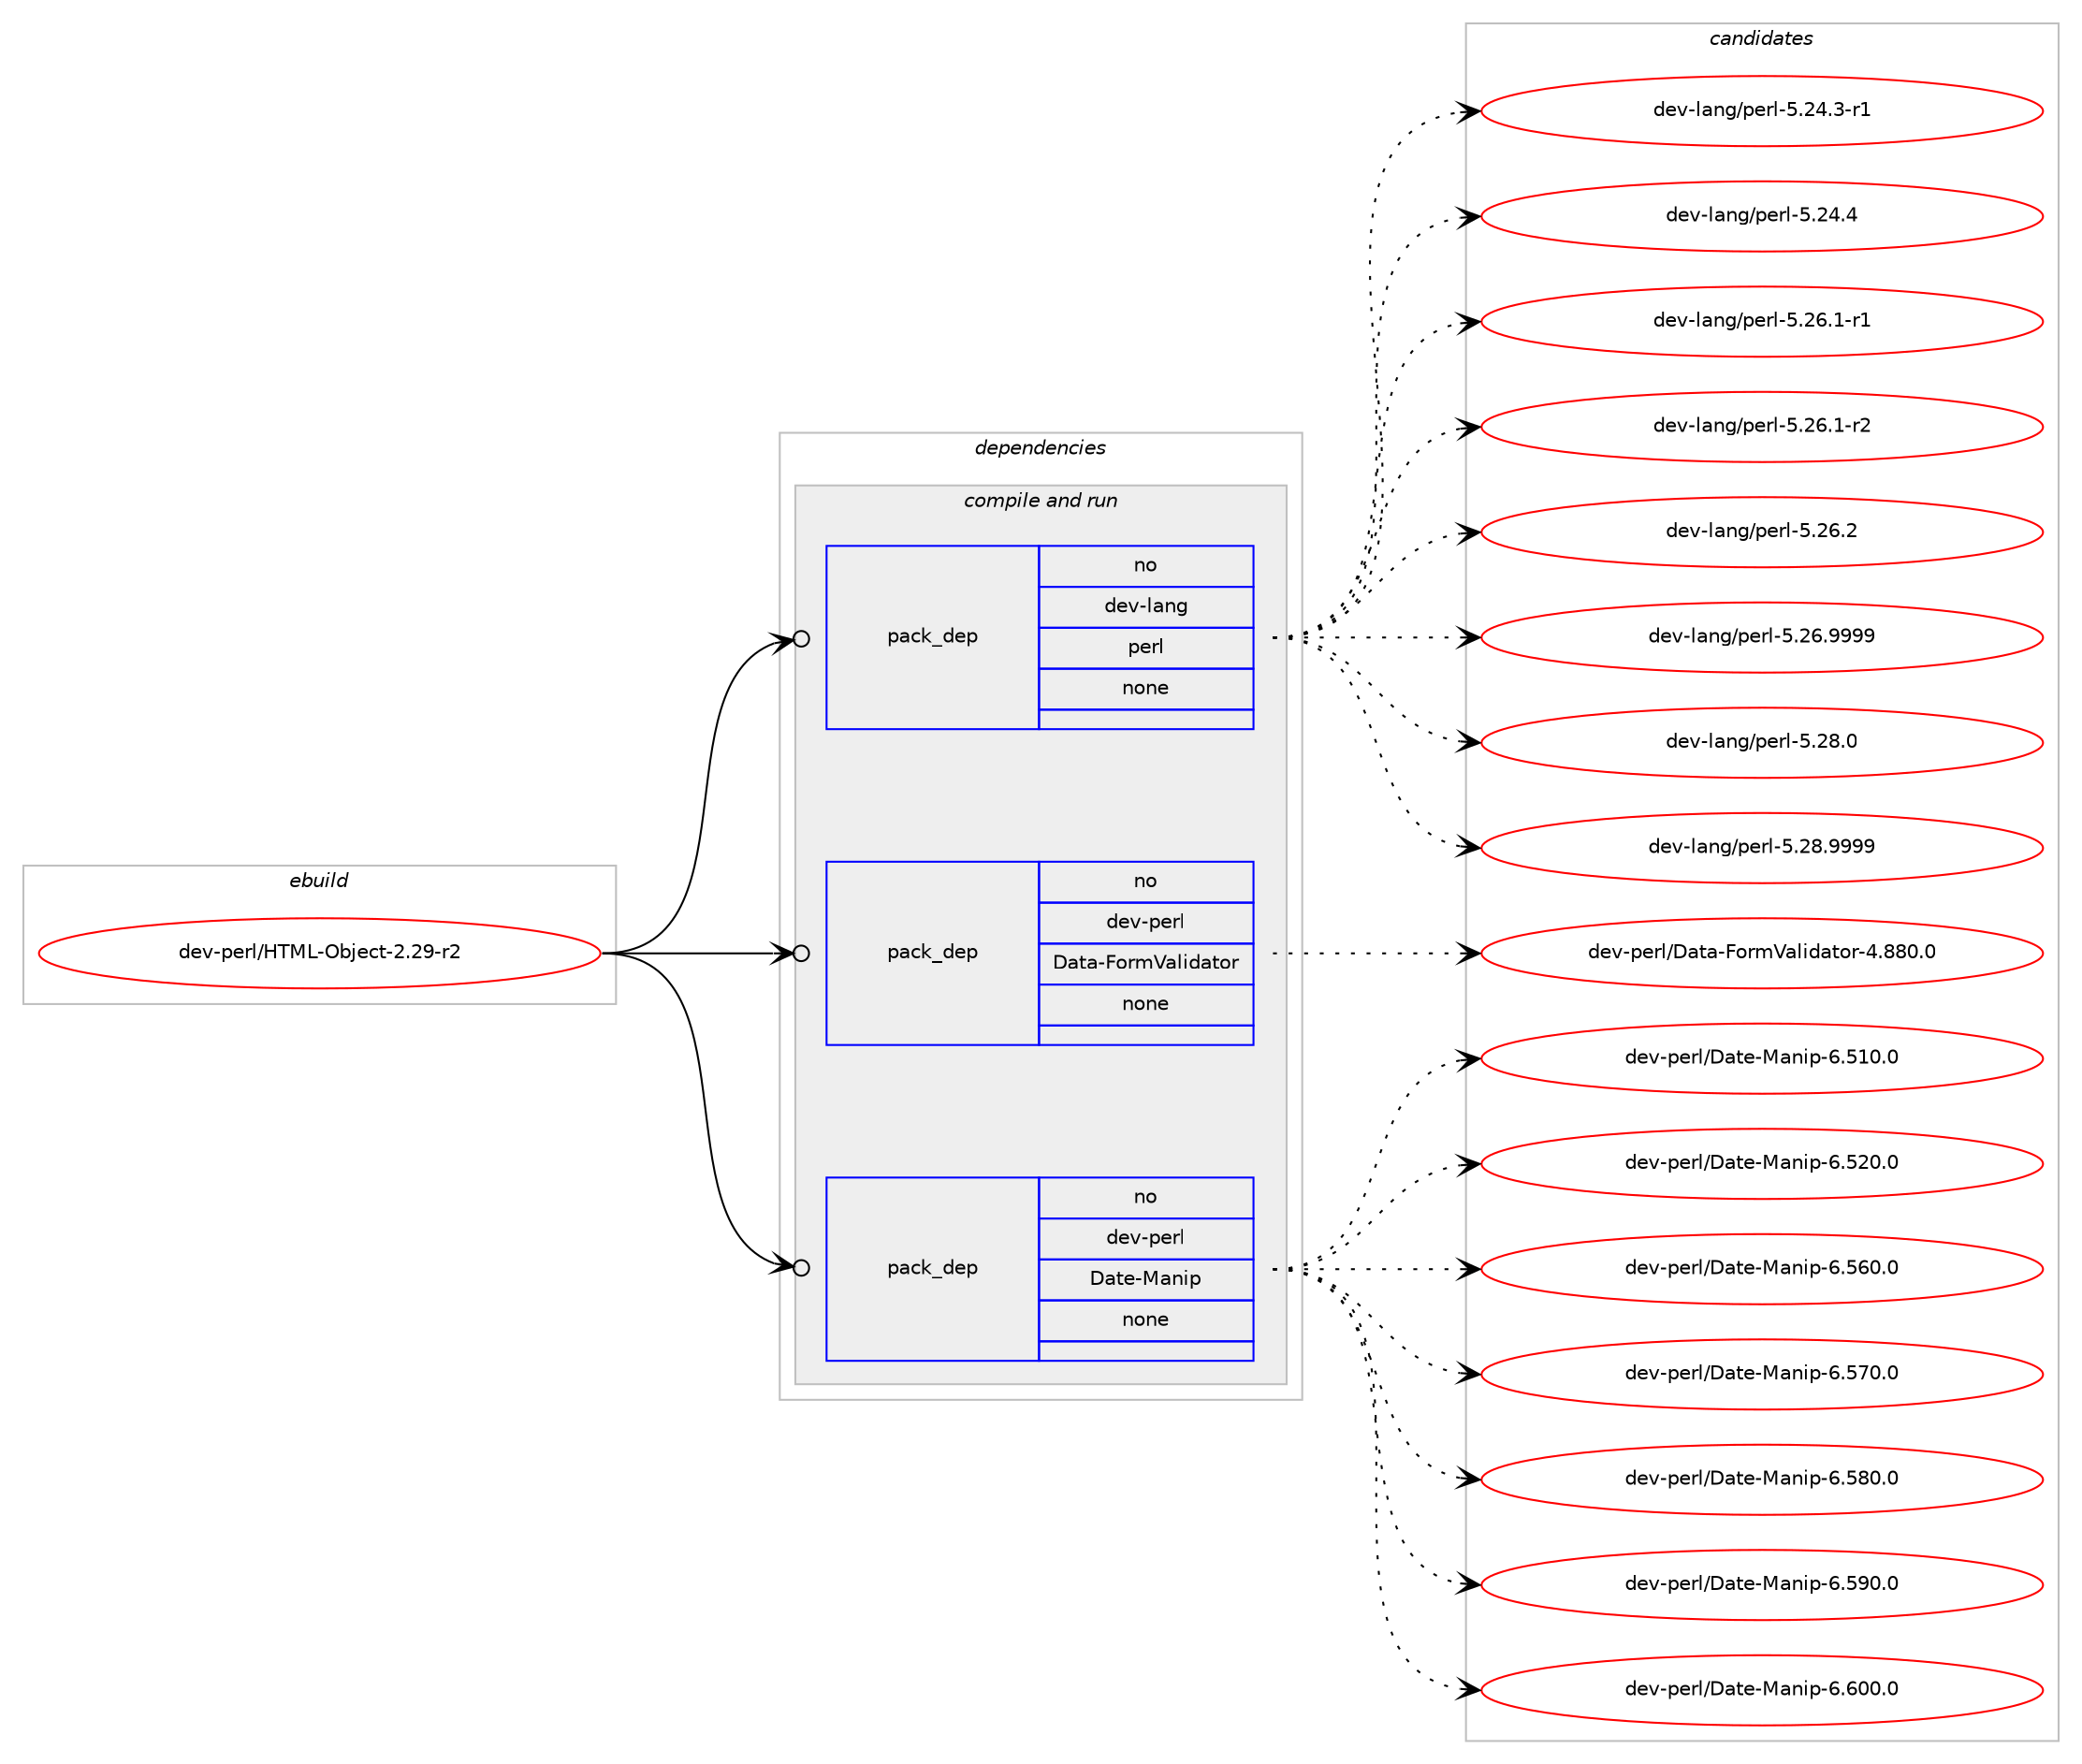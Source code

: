 digraph prolog {

# *************
# Graph options
# *************

newrank=true;
concentrate=true;
compound=true;
graph [rankdir=LR,fontname=Helvetica,fontsize=10,ranksep=1.5];#, ranksep=2.5, nodesep=0.2];
edge  [arrowhead=vee];
node  [fontname=Helvetica,fontsize=10];

# **********
# The ebuild
# **********

subgraph cluster_leftcol {
color=gray;
rank=same;
label=<<i>ebuild</i>>;
id [label="dev-perl/HTML-Object-2.29-r2", color=red, width=4, href="../dev-perl/HTML-Object-2.29-r2.svg"];
}

# ****************
# The dependencies
# ****************

subgraph cluster_midcol {
color=gray;
label=<<i>dependencies</i>>;
subgraph cluster_compile {
fillcolor="#eeeeee";
style=filled;
label=<<i>compile</i>>;
}
subgraph cluster_compileandrun {
fillcolor="#eeeeee";
style=filled;
label=<<i>compile and run</i>>;
subgraph pack990816 {
dependency1382068 [label=<<TABLE BORDER="0" CELLBORDER="1" CELLSPACING="0" CELLPADDING="4" WIDTH="220"><TR><TD ROWSPAN="6" CELLPADDING="30">pack_dep</TD></TR><TR><TD WIDTH="110">no</TD></TR><TR><TD>dev-lang</TD></TR><TR><TD>perl</TD></TR><TR><TD>none</TD></TR><TR><TD></TD></TR></TABLE>>, shape=none, color=blue];
}
id:e -> dependency1382068:w [weight=20,style="solid",arrowhead="odotvee"];
subgraph pack990817 {
dependency1382069 [label=<<TABLE BORDER="0" CELLBORDER="1" CELLSPACING="0" CELLPADDING="4" WIDTH="220"><TR><TD ROWSPAN="6" CELLPADDING="30">pack_dep</TD></TR><TR><TD WIDTH="110">no</TD></TR><TR><TD>dev-perl</TD></TR><TR><TD>Data-FormValidator</TD></TR><TR><TD>none</TD></TR><TR><TD></TD></TR></TABLE>>, shape=none, color=blue];
}
id:e -> dependency1382069:w [weight=20,style="solid",arrowhead="odotvee"];
subgraph pack990818 {
dependency1382070 [label=<<TABLE BORDER="0" CELLBORDER="1" CELLSPACING="0" CELLPADDING="4" WIDTH="220"><TR><TD ROWSPAN="6" CELLPADDING="30">pack_dep</TD></TR><TR><TD WIDTH="110">no</TD></TR><TR><TD>dev-perl</TD></TR><TR><TD>Date-Manip</TD></TR><TR><TD>none</TD></TR><TR><TD></TD></TR></TABLE>>, shape=none, color=blue];
}
id:e -> dependency1382070:w [weight=20,style="solid",arrowhead="odotvee"];
}
subgraph cluster_run {
fillcolor="#eeeeee";
style=filled;
label=<<i>run</i>>;
}
}

# **************
# The candidates
# **************

subgraph cluster_choices {
rank=same;
color=gray;
label=<<i>candidates</i>>;

subgraph choice990816 {
color=black;
nodesep=1;
choice100101118451089711010347112101114108455346505246514511449 [label="dev-lang/perl-5.24.3-r1", color=red, width=4,href="../dev-lang/perl-5.24.3-r1.svg"];
choice10010111845108971101034711210111410845534650524652 [label="dev-lang/perl-5.24.4", color=red, width=4,href="../dev-lang/perl-5.24.4.svg"];
choice100101118451089711010347112101114108455346505446494511449 [label="dev-lang/perl-5.26.1-r1", color=red, width=4,href="../dev-lang/perl-5.26.1-r1.svg"];
choice100101118451089711010347112101114108455346505446494511450 [label="dev-lang/perl-5.26.1-r2", color=red, width=4,href="../dev-lang/perl-5.26.1-r2.svg"];
choice10010111845108971101034711210111410845534650544650 [label="dev-lang/perl-5.26.2", color=red, width=4,href="../dev-lang/perl-5.26.2.svg"];
choice10010111845108971101034711210111410845534650544657575757 [label="dev-lang/perl-5.26.9999", color=red, width=4,href="../dev-lang/perl-5.26.9999.svg"];
choice10010111845108971101034711210111410845534650564648 [label="dev-lang/perl-5.28.0", color=red, width=4,href="../dev-lang/perl-5.28.0.svg"];
choice10010111845108971101034711210111410845534650564657575757 [label="dev-lang/perl-5.28.9999", color=red, width=4,href="../dev-lang/perl-5.28.9999.svg"];
dependency1382068:e -> choice100101118451089711010347112101114108455346505246514511449:w [style=dotted,weight="100"];
dependency1382068:e -> choice10010111845108971101034711210111410845534650524652:w [style=dotted,weight="100"];
dependency1382068:e -> choice100101118451089711010347112101114108455346505446494511449:w [style=dotted,weight="100"];
dependency1382068:e -> choice100101118451089711010347112101114108455346505446494511450:w [style=dotted,weight="100"];
dependency1382068:e -> choice10010111845108971101034711210111410845534650544650:w [style=dotted,weight="100"];
dependency1382068:e -> choice10010111845108971101034711210111410845534650544657575757:w [style=dotted,weight="100"];
dependency1382068:e -> choice10010111845108971101034711210111410845534650564648:w [style=dotted,weight="100"];
dependency1382068:e -> choice10010111845108971101034711210111410845534650564657575757:w [style=dotted,weight="100"];
}
subgraph choice990817 {
color=black;
nodesep=1;
choice100101118451121011141084768971169745701111141098697108105100971161111144552465656484648 [label="dev-perl/Data-FormValidator-4.880.0", color=red, width=4,href="../dev-perl/Data-FormValidator-4.880.0.svg"];
dependency1382069:e -> choice100101118451121011141084768971169745701111141098697108105100971161111144552465656484648:w [style=dotted,weight="100"];
}
subgraph choice990818 {
color=black;
nodesep=1;
choice100101118451121011141084768971161014577971101051124554465349484648 [label="dev-perl/Date-Manip-6.510.0", color=red, width=4,href="../dev-perl/Date-Manip-6.510.0.svg"];
choice100101118451121011141084768971161014577971101051124554465350484648 [label="dev-perl/Date-Manip-6.520.0", color=red, width=4,href="../dev-perl/Date-Manip-6.520.0.svg"];
choice100101118451121011141084768971161014577971101051124554465354484648 [label="dev-perl/Date-Manip-6.560.0", color=red, width=4,href="../dev-perl/Date-Manip-6.560.0.svg"];
choice100101118451121011141084768971161014577971101051124554465355484648 [label="dev-perl/Date-Manip-6.570.0", color=red, width=4,href="../dev-perl/Date-Manip-6.570.0.svg"];
choice100101118451121011141084768971161014577971101051124554465356484648 [label="dev-perl/Date-Manip-6.580.0", color=red, width=4,href="../dev-perl/Date-Manip-6.580.0.svg"];
choice100101118451121011141084768971161014577971101051124554465357484648 [label="dev-perl/Date-Manip-6.590.0", color=red, width=4,href="../dev-perl/Date-Manip-6.590.0.svg"];
choice100101118451121011141084768971161014577971101051124554465448484648 [label="dev-perl/Date-Manip-6.600.0", color=red, width=4,href="../dev-perl/Date-Manip-6.600.0.svg"];
dependency1382070:e -> choice100101118451121011141084768971161014577971101051124554465349484648:w [style=dotted,weight="100"];
dependency1382070:e -> choice100101118451121011141084768971161014577971101051124554465350484648:w [style=dotted,weight="100"];
dependency1382070:e -> choice100101118451121011141084768971161014577971101051124554465354484648:w [style=dotted,weight="100"];
dependency1382070:e -> choice100101118451121011141084768971161014577971101051124554465355484648:w [style=dotted,weight="100"];
dependency1382070:e -> choice100101118451121011141084768971161014577971101051124554465356484648:w [style=dotted,weight="100"];
dependency1382070:e -> choice100101118451121011141084768971161014577971101051124554465357484648:w [style=dotted,weight="100"];
dependency1382070:e -> choice100101118451121011141084768971161014577971101051124554465448484648:w [style=dotted,weight="100"];
}
}

}
